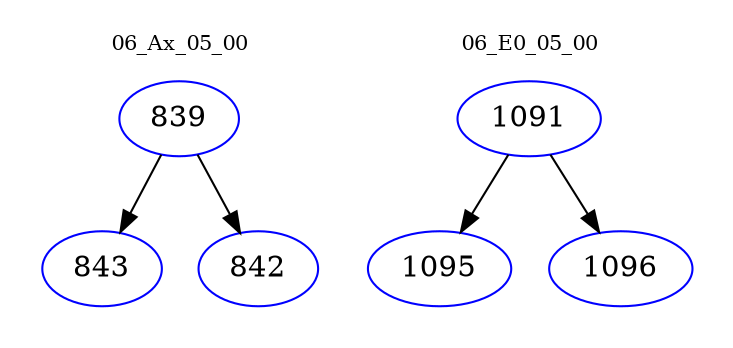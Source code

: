 digraph{
subgraph cluster_0 {
color = white
label = "06_Ax_05_00";
fontsize=10;
T0_839 [label="839", color="blue"]
T0_839 -> T0_843 [color="black"]
T0_843 [label="843", color="blue"]
T0_839 -> T0_842 [color="black"]
T0_842 [label="842", color="blue"]
}
subgraph cluster_1 {
color = white
label = "06_E0_05_00";
fontsize=10;
T1_1091 [label="1091", color="blue"]
T1_1091 -> T1_1095 [color="black"]
T1_1095 [label="1095", color="blue"]
T1_1091 -> T1_1096 [color="black"]
T1_1096 [label="1096", color="blue"]
}
}
